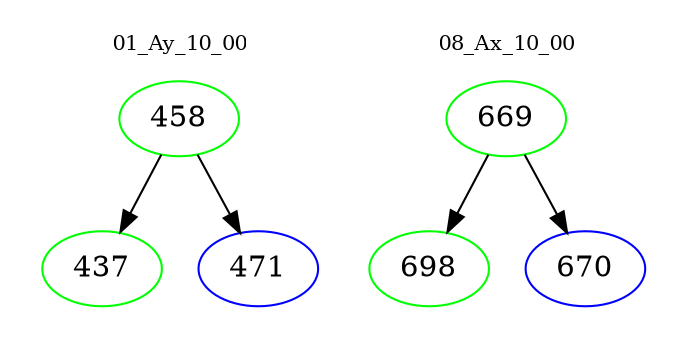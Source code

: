 digraph{
subgraph cluster_0 {
color = white
label = "01_Ay_10_00";
fontsize=10;
T0_458 [label="458", color="green"]
T0_458 -> T0_437 [color="black"]
T0_437 [label="437", color="green"]
T0_458 -> T0_471 [color="black"]
T0_471 [label="471", color="blue"]
}
subgraph cluster_1 {
color = white
label = "08_Ax_10_00";
fontsize=10;
T1_669 [label="669", color="green"]
T1_669 -> T1_698 [color="black"]
T1_698 [label="698", color="green"]
T1_669 -> T1_670 [color="black"]
T1_670 [label="670", color="blue"]
}
}
